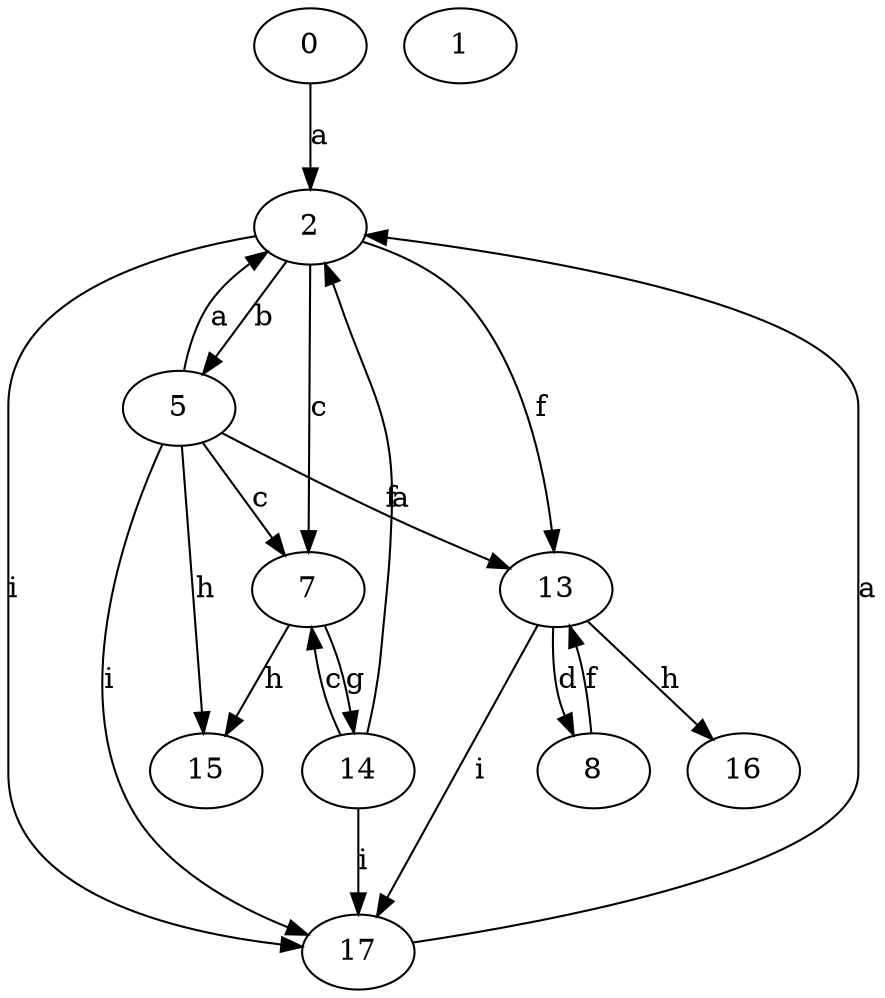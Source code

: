 strict digraph  {
2;
5;
7;
0;
8;
13;
14;
15;
16;
17;
1;
2 -> 5  [label=b];
2 -> 7  [label=c];
2 -> 13  [label=f];
2 -> 17  [label=i];
5 -> 2  [label=a];
5 -> 7  [label=c];
5 -> 13  [label=f];
5 -> 15  [label=h];
5 -> 17  [label=i];
7 -> 14  [label=g];
7 -> 15  [label=h];
0 -> 2  [label=a];
8 -> 13  [label=f];
13 -> 8  [label=d];
13 -> 16  [label=h];
13 -> 17  [label=i];
14 -> 2  [label=a];
14 -> 7  [label=c];
14 -> 17  [label=i];
17 -> 2  [label=a];
}
